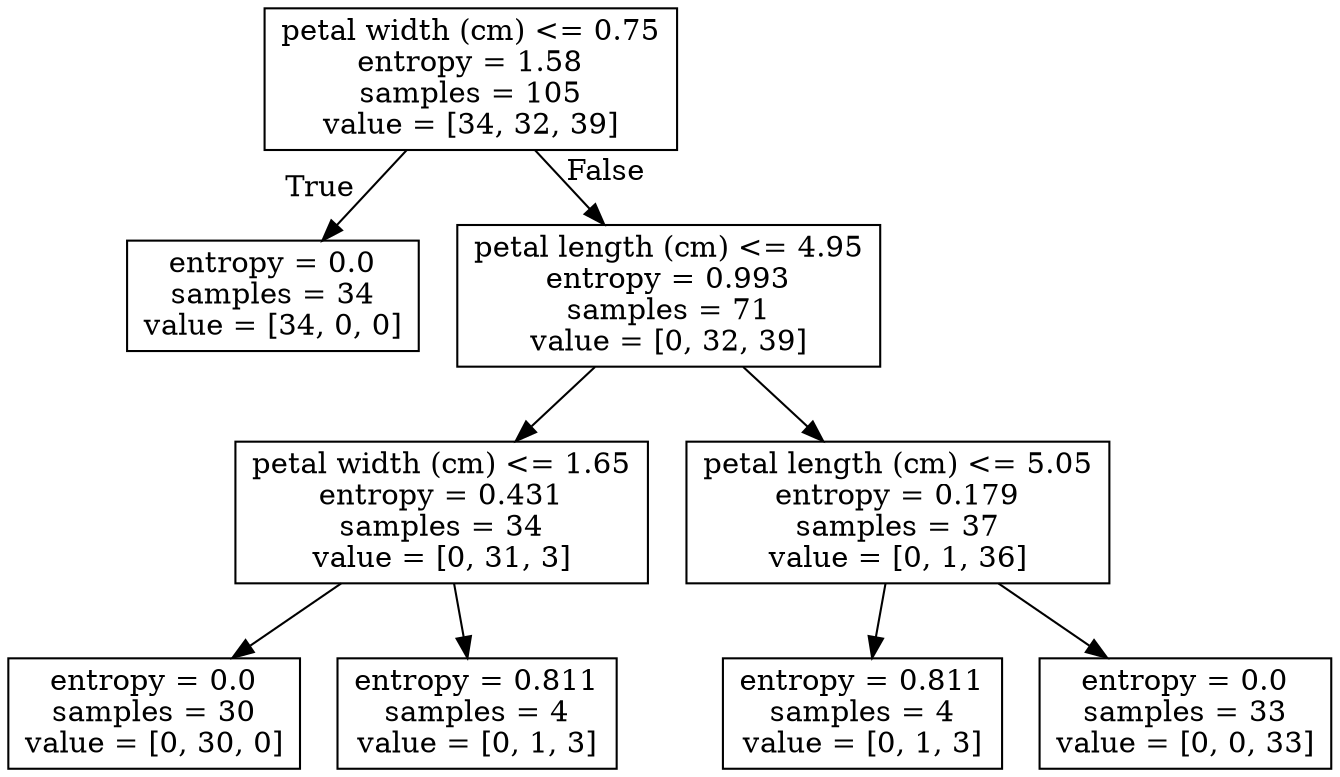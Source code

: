 digraph Tree {
node [shape=box] ;
0 [label="petal width (cm) <= 0.75\nentropy = 1.58\nsamples = 105\nvalue = [34, 32, 39]"] ;
1 [label="entropy = 0.0\nsamples = 34\nvalue = [34, 0, 0]"] ;
0 -> 1 [labeldistance=2.5, labelangle=45, headlabel="True"] ;
2 [label="petal length (cm) <= 4.95\nentropy = 0.993\nsamples = 71\nvalue = [0, 32, 39]"] ;
0 -> 2 [labeldistance=2.5, labelangle=-45, headlabel="False"] ;
3 [label="petal width (cm) <= 1.65\nentropy = 0.431\nsamples = 34\nvalue = [0, 31, 3]"] ;
2 -> 3 ;
4 [label="entropy = 0.0\nsamples = 30\nvalue = [0, 30, 0]"] ;
3 -> 4 ;
5 [label="entropy = 0.811\nsamples = 4\nvalue = [0, 1, 3]"] ;
3 -> 5 ;
6 [label="petal length (cm) <= 5.05\nentropy = 0.179\nsamples = 37\nvalue = [0, 1, 36]"] ;
2 -> 6 ;
7 [label="entropy = 0.811\nsamples = 4\nvalue = [0, 1, 3]"] ;
6 -> 7 ;
8 [label="entropy = 0.0\nsamples = 33\nvalue = [0, 0, 33]"] ;
6 -> 8 ;
}